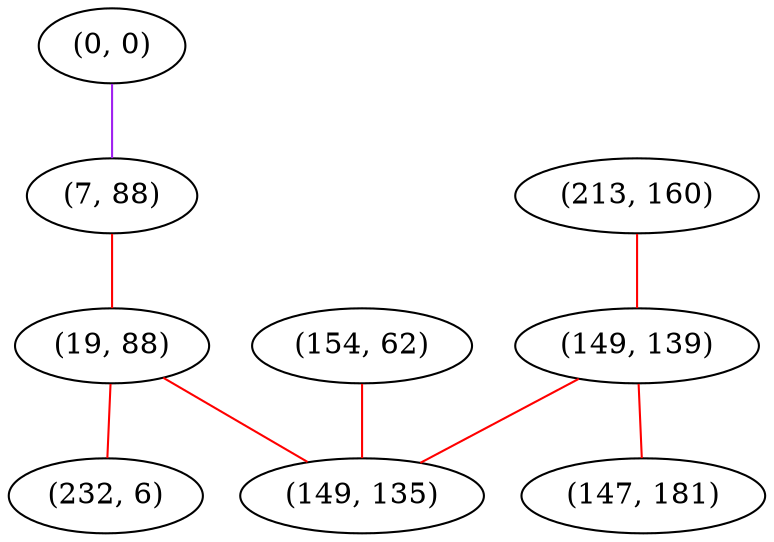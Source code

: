 graph "" {
"(0, 0)";
"(213, 160)";
"(7, 88)";
"(19, 88)";
"(154, 62)";
"(149, 139)";
"(232, 6)";
"(149, 135)";
"(147, 181)";
"(0, 0)" -- "(7, 88)"  [color=purple, key=0, weight=4];
"(213, 160)" -- "(149, 139)"  [color=red, key=0, weight=1];
"(7, 88)" -- "(19, 88)"  [color=red, key=0, weight=1];
"(19, 88)" -- "(232, 6)"  [color=red, key=0, weight=1];
"(19, 88)" -- "(149, 135)"  [color=red, key=0, weight=1];
"(154, 62)" -- "(149, 135)"  [color=red, key=0, weight=1];
"(149, 139)" -- "(149, 135)"  [color=red, key=0, weight=1];
"(149, 139)" -- "(147, 181)"  [color=red, key=0, weight=1];
}
